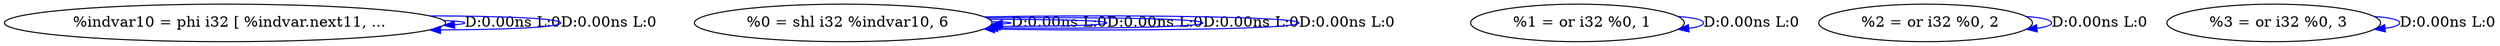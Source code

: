 digraph {
Node0x3382fd0[label="  %indvar10 = phi i32 [ %indvar.next11, ..."];
Node0x3382fd0 -> Node0x3382fd0[label="D:0.00ns L:0",color=blue];
Node0x3382fd0 -> Node0x3382fd0[label="D:0.00ns L:0",color=blue];
Node0x33830b0[label="  %0 = shl i32 %indvar10, 6"];
Node0x33830b0 -> Node0x33830b0[label="D:0.00ns L:0",color=blue];
Node0x33830b0 -> Node0x33830b0[label="D:0.00ns L:0",color=blue];
Node0x33830b0 -> Node0x33830b0[label="D:0.00ns L:0",color=blue];
Node0x33830b0 -> Node0x33830b0[label="D:0.00ns L:0",color=blue];
Node0x33834c0[label="  %1 = or i32 %0, 1"];
Node0x33834c0 -> Node0x33834c0[label="D:0.00ns L:0",color=blue];
Node0x33835a0[label="  %2 = or i32 %0, 2"];
Node0x33835a0 -> Node0x33835a0[label="D:0.00ns L:0",color=blue];
Node0x3383680[label="  %3 = or i32 %0, 3"];
Node0x3383680 -> Node0x3383680[label="D:0.00ns L:0",color=blue];
}
